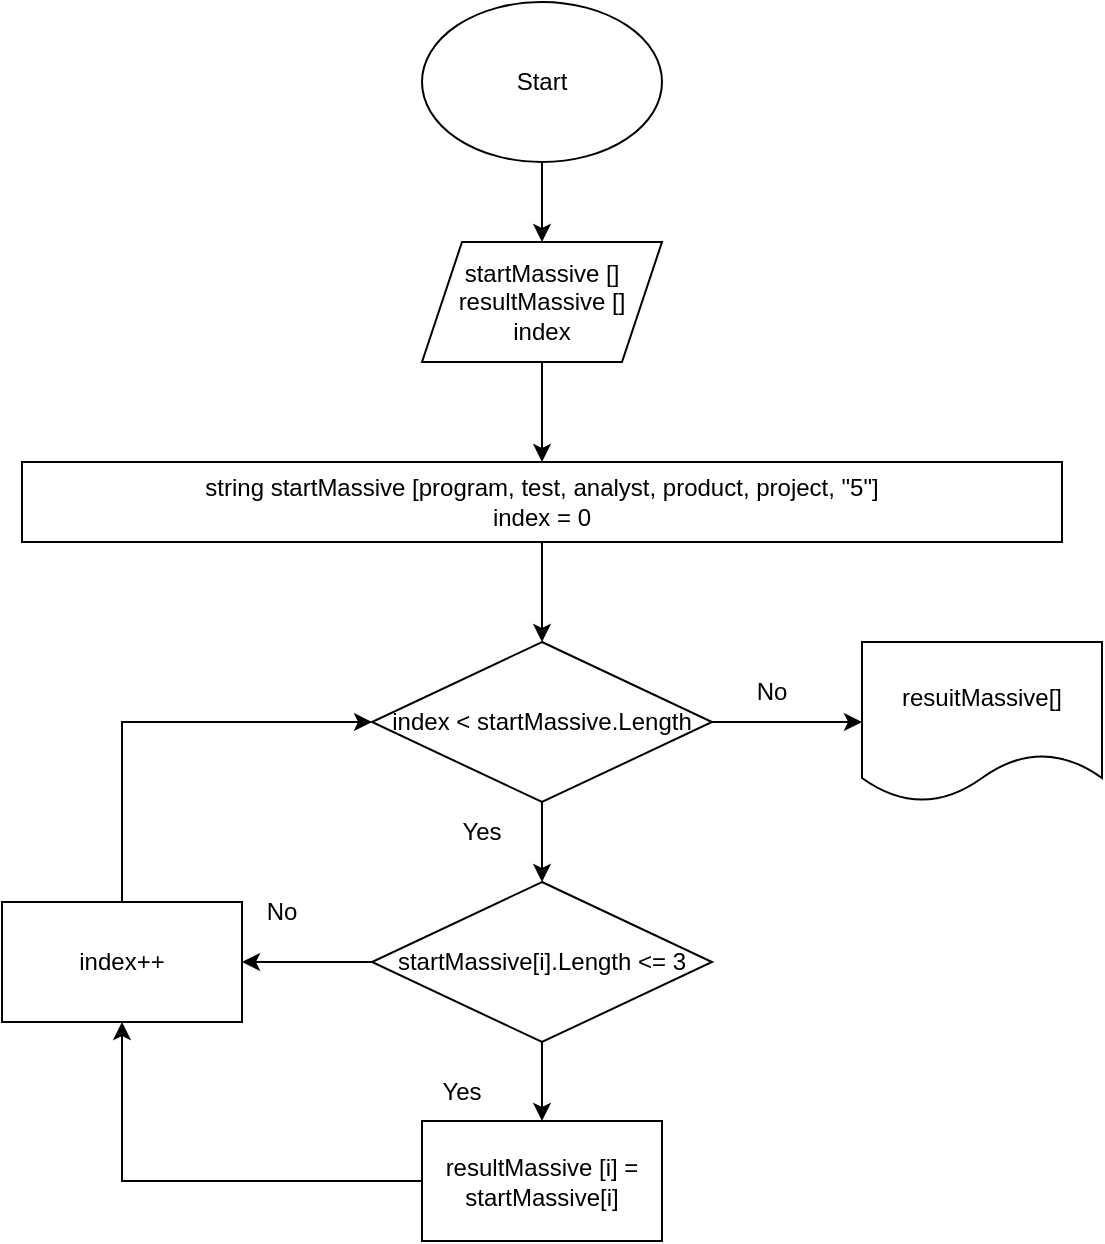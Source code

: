 <mxfile version="20.2.3" type="device"><diagram id="bns9qkyDkOqQYRGIIrgF" name="Страница 1"><mxGraphModel dx="1422" dy="794" grid="1" gridSize="10" guides="1" tooltips="1" connect="1" arrows="1" fold="1" page="1" pageScale="1" pageWidth="827" pageHeight="1169" math="0" shadow="0"><root><mxCell id="0"/><mxCell id="1" parent="0"/><mxCell id="yg4sUdJ-3VkCd1gKxFJT-3" style="edgeStyle=orthogonalEdgeStyle;rounded=0;orthogonalLoop=1;jettySize=auto;html=1;exitX=0.5;exitY=1;exitDx=0;exitDy=0;entryX=0.5;entryY=0;entryDx=0;entryDy=0;" edge="1" parent="1" source="yg4sUdJ-3VkCd1gKxFJT-1" target="yg4sUdJ-3VkCd1gKxFJT-2"><mxGeometry relative="1" as="geometry"/></mxCell><mxCell id="yg4sUdJ-3VkCd1gKxFJT-1" value="Start" style="ellipse;whiteSpace=wrap;html=1;" vertex="1" parent="1"><mxGeometry x="330" y="40" width="120" height="80" as="geometry"/></mxCell><mxCell id="yg4sUdJ-3VkCd1gKxFJT-5" style="edgeStyle=orthogonalEdgeStyle;rounded=0;orthogonalLoop=1;jettySize=auto;html=1;exitX=0.5;exitY=1;exitDx=0;exitDy=0;entryX=0.5;entryY=0;entryDx=0;entryDy=0;" edge="1" parent="1" source="yg4sUdJ-3VkCd1gKxFJT-2" target="yg4sUdJ-3VkCd1gKxFJT-4"><mxGeometry relative="1" as="geometry"/></mxCell><mxCell id="yg4sUdJ-3VkCd1gKxFJT-2" value="startMassive []&lt;br&gt;resultMassive []&lt;br&gt;index" style="shape=parallelogram;perimeter=parallelogramPerimeter;whiteSpace=wrap;html=1;fixedSize=1;" vertex="1" parent="1"><mxGeometry x="330" y="160" width="120" height="60" as="geometry"/></mxCell><mxCell id="yg4sUdJ-3VkCd1gKxFJT-7" style="edgeStyle=orthogonalEdgeStyle;rounded=0;orthogonalLoop=1;jettySize=auto;html=1;exitX=0.5;exitY=1;exitDx=0;exitDy=0;" edge="1" parent="1" source="yg4sUdJ-3VkCd1gKxFJT-4" target="yg4sUdJ-3VkCd1gKxFJT-6"><mxGeometry relative="1" as="geometry"/></mxCell><mxCell id="yg4sUdJ-3VkCd1gKxFJT-4" value="string startMassive [program, test, analyst, product, project, &quot;5&quot;]&lt;br&gt;index = 0" style="rounded=0;whiteSpace=wrap;html=1;" vertex="1" parent="1"><mxGeometry x="130" y="270" width="520" height="40" as="geometry"/></mxCell><mxCell id="yg4sUdJ-3VkCd1gKxFJT-9" style="edgeStyle=orthogonalEdgeStyle;rounded=0;orthogonalLoop=1;jettySize=auto;html=1;exitX=1;exitY=0.5;exitDx=0;exitDy=0;entryX=0;entryY=0.5;entryDx=0;entryDy=0;" edge="1" parent="1" source="yg4sUdJ-3VkCd1gKxFJT-6" target="yg4sUdJ-3VkCd1gKxFJT-8"><mxGeometry relative="1" as="geometry"/></mxCell><mxCell id="yg4sUdJ-3VkCd1gKxFJT-13" style="edgeStyle=orthogonalEdgeStyle;rounded=0;orthogonalLoop=1;jettySize=auto;html=1;exitX=0.5;exitY=1;exitDx=0;exitDy=0;entryX=0.5;entryY=0;entryDx=0;entryDy=0;" edge="1" parent="1" source="yg4sUdJ-3VkCd1gKxFJT-6" target="yg4sUdJ-3VkCd1gKxFJT-12"><mxGeometry relative="1" as="geometry"/></mxCell><mxCell id="yg4sUdJ-3VkCd1gKxFJT-6" value="index &amp;lt; startMassive.Length" style="rhombus;whiteSpace=wrap;html=1;" vertex="1" parent="1"><mxGeometry x="305" y="360" width="170" height="80" as="geometry"/></mxCell><mxCell id="yg4sUdJ-3VkCd1gKxFJT-8" value="resuitMassive[]" style="shape=document;whiteSpace=wrap;html=1;boundedLbl=1;" vertex="1" parent="1"><mxGeometry x="550" y="360" width="120" height="80" as="geometry"/></mxCell><mxCell id="yg4sUdJ-3VkCd1gKxFJT-10" value="No" style="text;html=1;strokeColor=none;fillColor=none;align=center;verticalAlign=middle;whiteSpace=wrap;rounded=0;" vertex="1" parent="1"><mxGeometry x="475" y="370" width="60" height="30" as="geometry"/></mxCell><mxCell id="yg4sUdJ-3VkCd1gKxFJT-11" value="Yes" style="text;html=1;strokeColor=none;fillColor=none;align=center;verticalAlign=middle;whiteSpace=wrap;rounded=0;" vertex="1" parent="1"><mxGeometry x="330" y="440" width="60" height="30" as="geometry"/></mxCell><mxCell id="yg4sUdJ-3VkCd1gKxFJT-18" style="edgeStyle=orthogonalEdgeStyle;rounded=0;orthogonalLoop=1;jettySize=auto;html=1;entryX=0.5;entryY=0;entryDx=0;entryDy=0;" edge="1" parent="1" source="yg4sUdJ-3VkCd1gKxFJT-12" target="yg4sUdJ-3VkCd1gKxFJT-17"><mxGeometry relative="1" as="geometry"/></mxCell><mxCell id="yg4sUdJ-3VkCd1gKxFJT-20" style="edgeStyle=orthogonalEdgeStyle;rounded=0;orthogonalLoop=1;jettySize=auto;html=1;entryX=1;entryY=0.5;entryDx=0;entryDy=0;" edge="1" parent="1" source="yg4sUdJ-3VkCd1gKxFJT-12" target="yg4sUdJ-3VkCd1gKxFJT-19"><mxGeometry relative="1" as="geometry"/></mxCell><mxCell id="yg4sUdJ-3VkCd1gKxFJT-12" value="startMassive[i].Length &amp;lt;= 3" style="rhombus;whiteSpace=wrap;html=1;" vertex="1" parent="1"><mxGeometry x="305" y="480" width="170" height="80" as="geometry"/></mxCell><mxCell id="yg4sUdJ-3VkCd1gKxFJT-15" value="No" style="text;html=1;strokeColor=none;fillColor=none;align=center;verticalAlign=middle;whiteSpace=wrap;rounded=0;" vertex="1" parent="1"><mxGeometry x="230" y="480" width="60" height="30" as="geometry"/></mxCell><mxCell id="yg4sUdJ-3VkCd1gKxFJT-16" value="Yes" style="text;html=1;strokeColor=none;fillColor=none;align=center;verticalAlign=middle;whiteSpace=wrap;rounded=0;" vertex="1" parent="1"><mxGeometry x="320" y="569.5" width="60" height="30" as="geometry"/></mxCell><mxCell id="yg4sUdJ-3VkCd1gKxFJT-21" style="edgeStyle=orthogonalEdgeStyle;rounded=0;orthogonalLoop=1;jettySize=auto;html=1;entryX=0.5;entryY=1;entryDx=0;entryDy=0;" edge="1" parent="1" source="yg4sUdJ-3VkCd1gKxFJT-17" target="yg4sUdJ-3VkCd1gKxFJT-19"><mxGeometry relative="1" as="geometry"/></mxCell><mxCell id="yg4sUdJ-3VkCd1gKxFJT-17" value="resultMassive [i] = startMassive[i]" style="rounded=0;whiteSpace=wrap;html=1;" vertex="1" parent="1"><mxGeometry x="330" y="599.5" width="120" height="60" as="geometry"/></mxCell><mxCell id="yg4sUdJ-3VkCd1gKxFJT-22" style="edgeStyle=orthogonalEdgeStyle;rounded=0;orthogonalLoop=1;jettySize=auto;html=1;entryX=0;entryY=0.5;entryDx=0;entryDy=0;" edge="1" parent="1" source="yg4sUdJ-3VkCd1gKxFJT-19" target="yg4sUdJ-3VkCd1gKxFJT-6"><mxGeometry relative="1" as="geometry"><Array as="points"><mxPoint x="180" y="400"/></Array></mxGeometry></mxCell><mxCell id="yg4sUdJ-3VkCd1gKxFJT-19" value="index++" style="rounded=0;whiteSpace=wrap;html=1;" vertex="1" parent="1"><mxGeometry x="120" y="490" width="120" height="60" as="geometry"/></mxCell></root></mxGraphModel></diagram></mxfile>